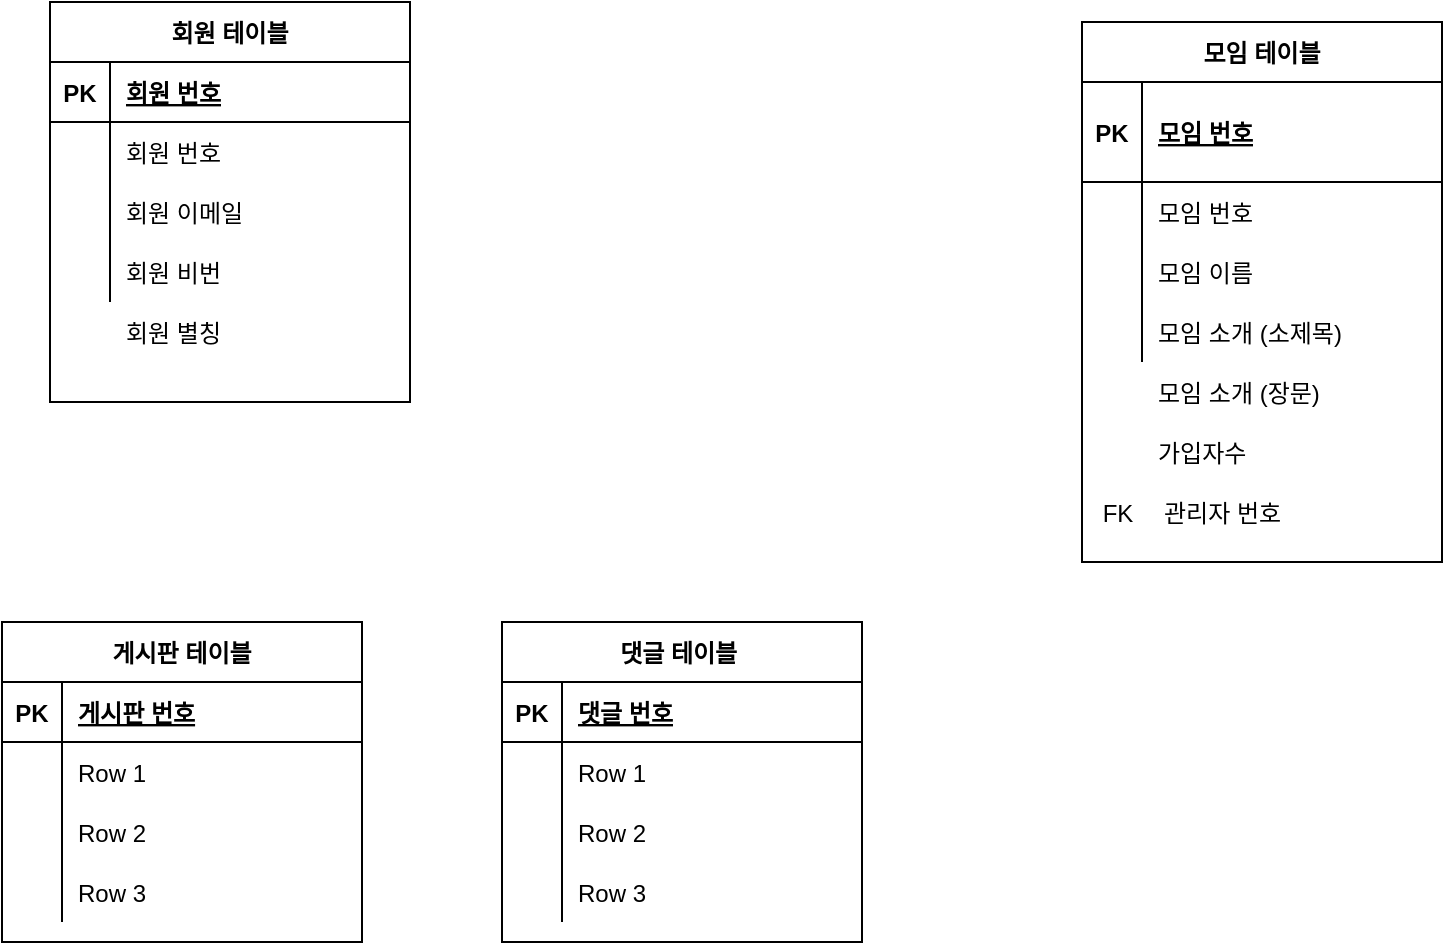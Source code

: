 <mxfile version="14.1.9" type="github"><diagram id="LRftItNgaGLOFMXuF_Ru" name="페이지-1"><mxGraphModel dx="1422" dy="762" grid="1" gridSize="10" guides="1" tooltips="1" connect="1" arrows="1" fold="1" page="1" pageScale="1" pageWidth="827" pageHeight="1169" math="0" shadow="0"><root><mxCell id="0"/><mxCell id="1" parent="0"/><mxCell id="EjAcahO2IqZIBfaFH8u6-1" value="회원 테이블" style="shape=table;startSize=30;container=1;collapsible=1;childLayout=tableLayout;fixedRows=1;rowLines=0;fontStyle=1;align=center;resizeLast=1;" vertex="1" parent="1"><mxGeometry x="324" y="80" width="180" height="200" as="geometry"/></mxCell><mxCell id="EjAcahO2IqZIBfaFH8u6-2" value="" style="shape=partialRectangle;collapsible=0;dropTarget=0;pointerEvents=0;fillColor=none;top=0;left=0;bottom=1;right=0;points=[[0,0.5],[1,0.5]];portConstraint=eastwest;" vertex="1" parent="EjAcahO2IqZIBfaFH8u6-1"><mxGeometry y="30" width="180" height="30" as="geometry"/></mxCell><mxCell id="EjAcahO2IqZIBfaFH8u6-3" value="PK" style="shape=partialRectangle;connectable=0;fillColor=none;top=0;left=0;bottom=0;right=0;fontStyle=1;overflow=hidden;" vertex="1" parent="EjAcahO2IqZIBfaFH8u6-2"><mxGeometry width="30" height="30" as="geometry"/></mxCell><mxCell id="EjAcahO2IqZIBfaFH8u6-4" value="회원 번호" style="shape=partialRectangle;connectable=0;fillColor=none;top=0;left=0;bottom=0;right=0;align=left;spacingLeft=6;fontStyle=5;overflow=hidden;" vertex="1" parent="EjAcahO2IqZIBfaFH8u6-2"><mxGeometry x="30" width="150" height="30" as="geometry"/></mxCell><mxCell id="EjAcahO2IqZIBfaFH8u6-5" value="" style="shape=partialRectangle;collapsible=0;dropTarget=0;pointerEvents=0;fillColor=none;top=0;left=0;bottom=0;right=0;points=[[0,0.5],[1,0.5]];portConstraint=eastwest;" vertex="1" parent="EjAcahO2IqZIBfaFH8u6-1"><mxGeometry y="60" width="180" height="30" as="geometry"/></mxCell><mxCell id="EjAcahO2IqZIBfaFH8u6-6" value="" style="shape=partialRectangle;connectable=0;fillColor=none;top=0;left=0;bottom=0;right=0;editable=1;overflow=hidden;" vertex="1" parent="EjAcahO2IqZIBfaFH8u6-5"><mxGeometry width="30" height="30" as="geometry"/></mxCell><mxCell id="EjAcahO2IqZIBfaFH8u6-7" value="회원 번호" style="shape=partialRectangle;connectable=0;fillColor=none;top=0;left=0;bottom=0;right=0;align=left;spacingLeft=6;overflow=hidden;" vertex="1" parent="EjAcahO2IqZIBfaFH8u6-5"><mxGeometry x="30" width="150" height="30" as="geometry"/></mxCell><mxCell id="EjAcahO2IqZIBfaFH8u6-8" value="" style="shape=partialRectangle;collapsible=0;dropTarget=0;pointerEvents=0;fillColor=none;top=0;left=0;bottom=0;right=0;points=[[0,0.5],[1,0.5]];portConstraint=eastwest;" vertex="1" parent="EjAcahO2IqZIBfaFH8u6-1"><mxGeometry y="90" width="180" height="30" as="geometry"/></mxCell><mxCell id="EjAcahO2IqZIBfaFH8u6-9" value="" style="shape=partialRectangle;connectable=0;fillColor=none;top=0;left=0;bottom=0;right=0;editable=1;overflow=hidden;" vertex="1" parent="EjAcahO2IqZIBfaFH8u6-8"><mxGeometry width="30" height="30" as="geometry"/></mxCell><mxCell id="EjAcahO2IqZIBfaFH8u6-10" value="회원 이메일" style="shape=partialRectangle;connectable=0;fillColor=none;top=0;left=0;bottom=0;right=0;align=left;spacingLeft=6;overflow=hidden;" vertex="1" parent="EjAcahO2IqZIBfaFH8u6-8"><mxGeometry x="30" width="150" height="30" as="geometry"/></mxCell><mxCell id="EjAcahO2IqZIBfaFH8u6-11" value="" style="shape=partialRectangle;collapsible=0;dropTarget=0;pointerEvents=0;fillColor=none;top=0;left=0;bottom=0;right=0;points=[[0,0.5],[1,0.5]];portConstraint=eastwest;" vertex="1" parent="EjAcahO2IqZIBfaFH8u6-1"><mxGeometry y="120" width="180" height="30" as="geometry"/></mxCell><mxCell id="EjAcahO2IqZIBfaFH8u6-12" value="" style="shape=partialRectangle;connectable=0;fillColor=none;top=0;left=0;bottom=0;right=0;editable=1;overflow=hidden;" vertex="1" parent="EjAcahO2IqZIBfaFH8u6-11"><mxGeometry width="30" height="30" as="geometry"/></mxCell><mxCell id="EjAcahO2IqZIBfaFH8u6-13" value="회원 비번" style="shape=partialRectangle;connectable=0;fillColor=none;top=0;left=0;bottom=0;right=0;align=left;spacingLeft=6;overflow=hidden;" vertex="1" parent="EjAcahO2IqZIBfaFH8u6-11"><mxGeometry x="30" width="150" height="30" as="geometry"/></mxCell><mxCell id="EjAcahO2IqZIBfaFH8u6-29" value="" style="shape=partialRectangle;collapsible=0;dropTarget=0;pointerEvents=0;fillColor=none;top=0;left=0;bottom=0;right=0;points=[[0,0.5],[1,0.5]];portConstraint=eastwest;" vertex="1" parent="1"><mxGeometry x="324" y="230" width="180" height="30" as="geometry"/></mxCell><mxCell id="EjAcahO2IqZIBfaFH8u6-30" value="" style="shape=partialRectangle;connectable=0;fillColor=none;top=0;left=0;bottom=0;right=0;editable=1;overflow=hidden;" vertex="1" parent="EjAcahO2IqZIBfaFH8u6-29"><mxGeometry width="30" height="30" as="geometry"/></mxCell><mxCell id="EjAcahO2IqZIBfaFH8u6-31" value="회원 별칭" style="shape=partialRectangle;connectable=0;fillColor=none;top=0;left=0;bottom=0;right=0;align=left;spacingLeft=6;overflow=hidden;" vertex="1" parent="EjAcahO2IqZIBfaFH8u6-29"><mxGeometry x="30" width="150" height="30" as="geometry"/></mxCell><mxCell id="EjAcahO2IqZIBfaFH8u6-41" value="" style="group" vertex="1" connectable="0" parent="1"><mxGeometry x="840" y="90" width="183" height="270" as="geometry"/></mxCell><mxCell id="EjAcahO2IqZIBfaFH8u6-15" value="모임 테이블" style="shape=table;startSize=30;container=1;collapsible=1;childLayout=tableLayout;fixedRows=1;rowLines=0;fontStyle=1;align=center;resizeLast=1;" vertex="1" parent="EjAcahO2IqZIBfaFH8u6-41"><mxGeometry width="180" height="270" as="geometry"/></mxCell><mxCell id="EjAcahO2IqZIBfaFH8u6-16" value="" style="shape=partialRectangle;collapsible=0;dropTarget=0;pointerEvents=0;fillColor=none;top=0;left=0;bottom=1;right=0;points=[[0,0.5],[1,0.5]];portConstraint=eastwest;" vertex="1" parent="EjAcahO2IqZIBfaFH8u6-15"><mxGeometry y="30" width="180" height="50" as="geometry"/></mxCell><mxCell id="EjAcahO2IqZIBfaFH8u6-17" value="PK" style="shape=partialRectangle;connectable=0;fillColor=none;top=0;left=0;bottom=0;right=0;fontStyle=1;overflow=hidden;" vertex="1" parent="EjAcahO2IqZIBfaFH8u6-16"><mxGeometry width="30" height="50" as="geometry"/></mxCell><mxCell id="EjAcahO2IqZIBfaFH8u6-18" value="모임 번호" style="shape=partialRectangle;connectable=0;fillColor=none;top=0;left=0;bottom=0;right=0;align=left;spacingLeft=6;fontStyle=5;overflow=hidden;" vertex="1" parent="EjAcahO2IqZIBfaFH8u6-16"><mxGeometry x="30" width="150" height="50" as="geometry"/></mxCell><mxCell id="EjAcahO2IqZIBfaFH8u6-19" value="" style="shape=partialRectangle;collapsible=0;dropTarget=0;pointerEvents=0;fillColor=none;top=0;left=0;bottom=0;right=0;points=[[0,0.5],[1,0.5]];portConstraint=eastwest;" vertex="1" parent="EjAcahO2IqZIBfaFH8u6-15"><mxGeometry y="80" width="180" height="30" as="geometry"/></mxCell><mxCell id="EjAcahO2IqZIBfaFH8u6-20" value="" style="shape=partialRectangle;connectable=0;fillColor=none;top=0;left=0;bottom=0;right=0;editable=1;overflow=hidden;" vertex="1" parent="EjAcahO2IqZIBfaFH8u6-19"><mxGeometry width="30" height="30" as="geometry"/></mxCell><mxCell id="EjAcahO2IqZIBfaFH8u6-21" value="모임 번호" style="shape=partialRectangle;connectable=0;fillColor=none;top=0;left=0;bottom=0;right=0;align=left;spacingLeft=6;overflow=hidden;" vertex="1" parent="EjAcahO2IqZIBfaFH8u6-19"><mxGeometry x="30" width="150" height="30" as="geometry"/></mxCell><mxCell id="EjAcahO2IqZIBfaFH8u6-22" value="" style="shape=partialRectangle;collapsible=0;dropTarget=0;pointerEvents=0;fillColor=none;top=0;left=0;bottom=0;right=0;points=[[0,0.5],[1,0.5]];portConstraint=eastwest;" vertex="1" parent="EjAcahO2IqZIBfaFH8u6-15"><mxGeometry y="110" width="180" height="30" as="geometry"/></mxCell><mxCell id="EjAcahO2IqZIBfaFH8u6-23" value="" style="shape=partialRectangle;connectable=0;fillColor=none;top=0;left=0;bottom=0;right=0;editable=1;overflow=hidden;" vertex="1" parent="EjAcahO2IqZIBfaFH8u6-22"><mxGeometry width="30" height="30" as="geometry"/></mxCell><mxCell id="EjAcahO2IqZIBfaFH8u6-24" value="모임 이름" style="shape=partialRectangle;connectable=0;fillColor=none;top=0;left=0;bottom=0;right=0;align=left;spacingLeft=6;overflow=hidden;" vertex="1" parent="EjAcahO2IqZIBfaFH8u6-22"><mxGeometry x="30" width="150" height="30" as="geometry"/></mxCell><mxCell id="EjAcahO2IqZIBfaFH8u6-25" value="" style="shape=partialRectangle;collapsible=0;dropTarget=0;pointerEvents=0;fillColor=none;top=0;left=0;bottom=0;right=0;points=[[0,0.5],[1,0.5]];portConstraint=eastwest;" vertex="1" parent="EjAcahO2IqZIBfaFH8u6-15"><mxGeometry y="140" width="180" height="30" as="geometry"/></mxCell><mxCell id="EjAcahO2IqZIBfaFH8u6-26" value="" style="shape=partialRectangle;connectable=0;fillColor=none;top=0;left=0;bottom=0;right=0;editable=1;overflow=hidden;" vertex="1" parent="EjAcahO2IqZIBfaFH8u6-25"><mxGeometry width="30" height="30" as="geometry"/></mxCell><mxCell id="EjAcahO2IqZIBfaFH8u6-27" value="모임 소개 (소제목)" style="shape=partialRectangle;connectable=0;fillColor=none;top=0;left=0;bottom=0;right=0;align=left;spacingLeft=6;overflow=hidden;" vertex="1" parent="EjAcahO2IqZIBfaFH8u6-25"><mxGeometry x="30" width="150" height="30" as="geometry"/></mxCell><mxCell id="EjAcahO2IqZIBfaFH8u6-32" value="" style="shape=partialRectangle;collapsible=0;dropTarget=0;pointerEvents=0;fillColor=none;top=0;left=0;bottom=0;right=0;points=[[0,0.5],[1,0.5]];portConstraint=eastwest;" vertex="1" parent="EjAcahO2IqZIBfaFH8u6-41"><mxGeometry y="170" width="180" height="30" as="geometry"/></mxCell><mxCell id="EjAcahO2IqZIBfaFH8u6-33" value="" style="shape=partialRectangle;connectable=0;fillColor=none;top=0;left=0;bottom=0;right=0;editable=1;overflow=hidden;" vertex="1" parent="EjAcahO2IqZIBfaFH8u6-32"><mxGeometry width="30" height="30" as="geometry"/></mxCell><mxCell id="EjAcahO2IqZIBfaFH8u6-34" value="모임 소개 (장문)" style="shape=partialRectangle;connectable=0;fillColor=none;top=0;left=0;bottom=0;right=0;align=left;spacingLeft=6;overflow=hidden;" vertex="1" parent="EjAcahO2IqZIBfaFH8u6-32"><mxGeometry x="30" width="150" height="30" as="geometry"/></mxCell><mxCell id="EjAcahO2IqZIBfaFH8u6-35" value="" style="shape=partialRectangle;collapsible=0;dropTarget=0;pointerEvents=0;fillColor=none;top=0;left=0;bottom=0;right=0;points=[[0,0.5],[1,0.5]];portConstraint=eastwest;" vertex="1" parent="EjAcahO2IqZIBfaFH8u6-41"><mxGeometry y="200" width="180" height="30" as="geometry"/></mxCell><mxCell id="EjAcahO2IqZIBfaFH8u6-36" value="" style="shape=partialRectangle;connectable=0;fillColor=none;top=0;left=0;bottom=0;right=0;editable=1;overflow=hidden;" vertex="1" parent="EjAcahO2IqZIBfaFH8u6-35"><mxGeometry width="30" height="30" as="geometry"/></mxCell><mxCell id="EjAcahO2IqZIBfaFH8u6-37" value="가입자수" style="shape=partialRectangle;connectable=0;fillColor=none;top=0;left=0;bottom=0;right=0;align=left;spacingLeft=6;overflow=hidden;" vertex="1" parent="EjAcahO2IqZIBfaFH8u6-35"><mxGeometry x="30" width="150" height="30" as="geometry"/></mxCell><mxCell id="EjAcahO2IqZIBfaFH8u6-38" value="" style="shape=partialRectangle;collapsible=0;dropTarget=0;pointerEvents=0;fillColor=none;top=0;left=0;bottom=0;right=0;points=[[0,0.5],[1,0.5]];portConstraint=eastwest;" vertex="1" parent="EjAcahO2IqZIBfaFH8u6-41"><mxGeometry x="3" y="230" width="180" height="30" as="geometry"/></mxCell><mxCell id="EjAcahO2IqZIBfaFH8u6-39" value="FK" style="shape=partialRectangle;connectable=0;fillColor=none;top=0;left=0;bottom=0;right=0;editable=1;overflow=hidden;" vertex="1" parent="EjAcahO2IqZIBfaFH8u6-38"><mxGeometry width="30" height="30" as="geometry"/></mxCell><mxCell id="EjAcahO2IqZIBfaFH8u6-40" value="관리자 번호" style="shape=partialRectangle;connectable=0;fillColor=none;top=0;left=0;bottom=0;right=0;align=left;spacingLeft=6;overflow=hidden;" vertex="1" parent="EjAcahO2IqZIBfaFH8u6-38"><mxGeometry x="30" width="150" height="30" as="geometry"/></mxCell><mxCell id="EjAcahO2IqZIBfaFH8u6-43" value="게시판 테이블" style="shape=table;startSize=30;container=1;collapsible=1;childLayout=tableLayout;fixedRows=1;rowLines=0;fontStyle=1;align=center;resizeLast=1;" vertex="1" parent="1"><mxGeometry x="300" y="390" width="180" height="160" as="geometry"/></mxCell><mxCell id="EjAcahO2IqZIBfaFH8u6-44" value="" style="shape=partialRectangle;collapsible=0;dropTarget=0;pointerEvents=0;fillColor=none;top=0;left=0;bottom=1;right=0;points=[[0,0.5],[1,0.5]];portConstraint=eastwest;" vertex="1" parent="EjAcahO2IqZIBfaFH8u6-43"><mxGeometry y="30" width="180" height="30" as="geometry"/></mxCell><mxCell id="EjAcahO2IqZIBfaFH8u6-45" value="PK" style="shape=partialRectangle;connectable=0;fillColor=none;top=0;left=0;bottom=0;right=0;fontStyle=1;overflow=hidden;" vertex="1" parent="EjAcahO2IqZIBfaFH8u6-44"><mxGeometry width="30" height="30" as="geometry"/></mxCell><mxCell id="EjAcahO2IqZIBfaFH8u6-46" value="게시판 번호" style="shape=partialRectangle;connectable=0;fillColor=none;top=0;left=0;bottom=0;right=0;align=left;spacingLeft=6;fontStyle=5;overflow=hidden;" vertex="1" parent="EjAcahO2IqZIBfaFH8u6-44"><mxGeometry x="30" width="150" height="30" as="geometry"/></mxCell><mxCell id="EjAcahO2IqZIBfaFH8u6-47" value="" style="shape=partialRectangle;collapsible=0;dropTarget=0;pointerEvents=0;fillColor=none;top=0;left=0;bottom=0;right=0;points=[[0,0.5],[1,0.5]];portConstraint=eastwest;" vertex="1" parent="EjAcahO2IqZIBfaFH8u6-43"><mxGeometry y="60" width="180" height="30" as="geometry"/></mxCell><mxCell id="EjAcahO2IqZIBfaFH8u6-48" value="" style="shape=partialRectangle;connectable=0;fillColor=none;top=0;left=0;bottom=0;right=0;editable=1;overflow=hidden;" vertex="1" parent="EjAcahO2IqZIBfaFH8u6-47"><mxGeometry width="30" height="30" as="geometry"/></mxCell><mxCell id="EjAcahO2IqZIBfaFH8u6-49" value="Row 1" style="shape=partialRectangle;connectable=0;fillColor=none;top=0;left=0;bottom=0;right=0;align=left;spacingLeft=6;overflow=hidden;" vertex="1" parent="EjAcahO2IqZIBfaFH8u6-47"><mxGeometry x="30" width="150" height="30" as="geometry"/></mxCell><mxCell id="EjAcahO2IqZIBfaFH8u6-50" value="" style="shape=partialRectangle;collapsible=0;dropTarget=0;pointerEvents=0;fillColor=none;top=0;left=0;bottom=0;right=0;points=[[0,0.5],[1,0.5]];portConstraint=eastwest;" vertex="1" parent="EjAcahO2IqZIBfaFH8u6-43"><mxGeometry y="90" width="180" height="30" as="geometry"/></mxCell><mxCell id="EjAcahO2IqZIBfaFH8u6-51" value="" style="shape=partialRectangle;connectable=0;fillColor=none;top=0;left=0;bottom=0;right=0;editable=1;overflow=hidden;" vertex="1" parent="EjAcahO2IqZIBfaFH8u6-50"><mxGeometry width="30" height="30" as="geometry"/></mxCell><mxCell id="EjAcahO2IqZIBfaFH8u6-52" value="Row 2" style="shape=partialRectangle;connectable=0;fillColor=none;top=0;left=0;bottom=0;right=0;align=left;spacingLeft=6;overflow=hidden;" vertex="1" parent="EjAcahO2IqZIBfaFH8u6-50"><mxGeometry x="30" width="150" height="30" as="geometry"/></mxCell><mxCell id="EjAcahO2IqZIBfaFH8u6-53" value="" style="shape=partialRectangle;collapsible=0;dropTarget=0;pointerEvents=0;fillColor=none;top=0;left=0;bottom=0;right=0;points=[[0,0.5],[1,0.5]];portConstraint=eastwest;" vertex="1" parent="EjAcahO2IqZIBfaFH8u6-43"><mxGeometry y="120" width="180" height="30" as="geometry"/></mxCell><mxCell id="EjAcahO2IqZIBfaFH8u6-54" value="" style="shape=partialRectangle;connectable=0;fillColor=none;top=0;left=0;bottom=0;right=0;editable=1;overflow=hidden;" vertex="1" parent="EjAcahO2IqZIBfaFH8u6-53"><mxGeometry width="30" height="30" as="geometry"/></mxCell><mxCell id="EjAcahO2IqZIBfaFH8u6-55" value="Row 3" style="shape=partialRectangle;connectable=0;fillColor=none;top=0;left=0;bottom=0;right=0;align=left;spacingLeft=6;overflow=hidden;" vertex="1" parent="EjAcahO2IqZIBfaFH8u6-53"><mxGeometry x="30" width="150" height="30" as="geometry"/></mxCell><mxCell id="EjAcahO2IqZIBfaFH8u6-56" value="댓글 테이블 " style="shape=table;startSize=30;container=1;collapsible=1;childLayout=tableLayout;fixedRows=1;rowLines=0;fontStyle=1;align=center;resizeLast=1;" vertex="1" parent="1"><mxGeometry x="550" y="390" width="180" height="160" as="geometry"/></mxCell><mxCell id="EjAcahO2IqZIBfaFH8u6-57" value="" style="shape=partialRectangle;collapsible=0;dropTarget=0;pointerEvents=0;fillColor=none;top=0;left=0;bottom=1;right=0;points=[[0,0.5],[1,0.5]];portConstraint=eastwest;" vertex="1" parent="EjAcahO2IqZIBfaFH8u6-56"><mxGeometry y="30" width="180" height="30" as="geometry"/></mxCell><mxCell id="EjAcahO2IqZIBfaFH8u6-58" value="PK" style="shape=partialRectangle;connectable=0;fillColor=none;top=0;left=0;bottom=0;right=0;fontStyle=1;overflow=hidden;" vertex="1" parent="EjAcahO2IqZIBfaFH8u6-57"><mxGeometry width="30" height="30" as="geometry"/></mxCell><mxCell id="EjAcahO2IqZIBfaFH8u6-59" value="댓글 번호" style="shape=partialRectangle;connectable=0;fillColor=none;top=0;left=0;bottom=0;right=0;align=left;spacingLeft=6;fontStyle=5;overflow=hidden;" vertex="1" parent="EjAcahO2IqZIBfaFH8u6-57"><mxGeometry x="30" width="150" height="30" as="geometry"/></mxCell><mxCell id="EjAcahO2IqZIBfaFH8u6-60" value="" style="shape=partialRectangle;collapsible=0;dropTarget=0;pointerEvents=0;fillColor=none;top=0;left=0;bottom=0;right=0;points=[[0,0.5],[1,0.5]];portConstraint=eastwest;" vertex="1" parent="EjAcahO2IqZIBfaFH8u6-56"><mxGeometry y="60" width="180" height="30" as="geometry"/></mxCell><mxCell id="EjAcahO2IqZIBfaFH8u6-61" value="" style="shape=partialRectangle;connectable=0;fillColor=none;top=0;left=0;bottom=0;right=0;editable=1;overflow=hidden;" vertex="1" parent="EjAcahO2IqZIBfaFH8u6-60"><mxGeometry width="30" height="30" as="geometry"/></mxCell><mxCell id="EjAcahO2IqZIBfaFH8u6-62" value="Row 1" style="shape=partialRectangle;connectable=0;fillColor=none;top=0;left=0;bottom=0;right=0;align=left;spacingLeft=6;overflow=hidden;" vertex="1" parent="EjAcahO2IqZIBfaFH8u6-60"><mxGeometry x="30" width="150" height="30" as="geometry"/></mxCell><mxCell id="EjAcahO2IqZIBfaFH8u6-63" value="" style="shape=partialRectangle;collapsible=0;dropTarget=0;pointerEvents=0;fillColor=none;top=0;left=0;bottom=0;right=0;points=[[0,0.5],[1,0.5]];portConstraint=eastwest;" vertex="1" parent="EjAcahO2IqZIBfaFH8u6-56"><mxGeometry y="90" width="180" height="30" as="geometry"/></mxCell><mxCell id="EjAcahO2IqZIBfaFH8u6-64" value="" style="shape=partialRectangle;connectable=0;fillColor=none;top=0;left=0;bottom=0;right=0;editable=1;overflow=hidden;" vertex="1" parent="EjAcahO2IqZIBfaFH8u6-63"><mxGeometry width="30" height="30" as="geometry"/></mxCell><mxCell id="EjAcahO2IqZIBfaFH8u6-65" value="Row 2" style="shape=partialRectangle;connectable=0;fillColor=none;top=0;left=0;bottom=0;right=0;align=left;spacingLeft=6;overflow=hidden;" vertex="1" parent="EjAcahO2IqZIBfaFH8u6-63"><mxGeometry x="30" width="150" height="30" as="geometry"/></mxCell><mxCell id="EjAcahO2IqZIBfaFH8u6-66" value="" style="shape=partialRectangle;collapsible=0;dropTarget=0;pointerEvents=0;fillColor=none;top=0;left=0;bottom=0;right=0;points=[[0,0.5],[1,0.5]];portConstraint=eastwest;" vertex="1" parent="EjAcahO2IqZIBfaFH8u6-56"><mxGeometry y="120" width="180" height="30" as="geometry"/></mxCell><mxCell id="EjAcahO2IqZIBfaFH8u6-67" value="" style="shape=partialRectangle;connectable=0;fillColor=none;top=0;left=0;bottom=0;right=0;editable=1;overflow=hidden;" vertex="1" parent="EjAcahO2IqZIBfaFH8u6-66"><mxGeometry width="30" height="30" as="geometry"/></mxCell><mxCell id="EjAcahO2IqZIBfaFH8u6-68" value="Row 3" style="shape=partialRectangle;connectable=0;fillColor=none;top=0;left=0;bottom=0;right=0;align=left;spacingLeft=6;overflow=hidden;" vertex="1" parent="EjAcahO2IqZIBfaFH8u6-66"><mxGeometry x="30" width="150" height="30" as="geometry"/></mxCell></root></mxGraphModel></diagram></mxfile>